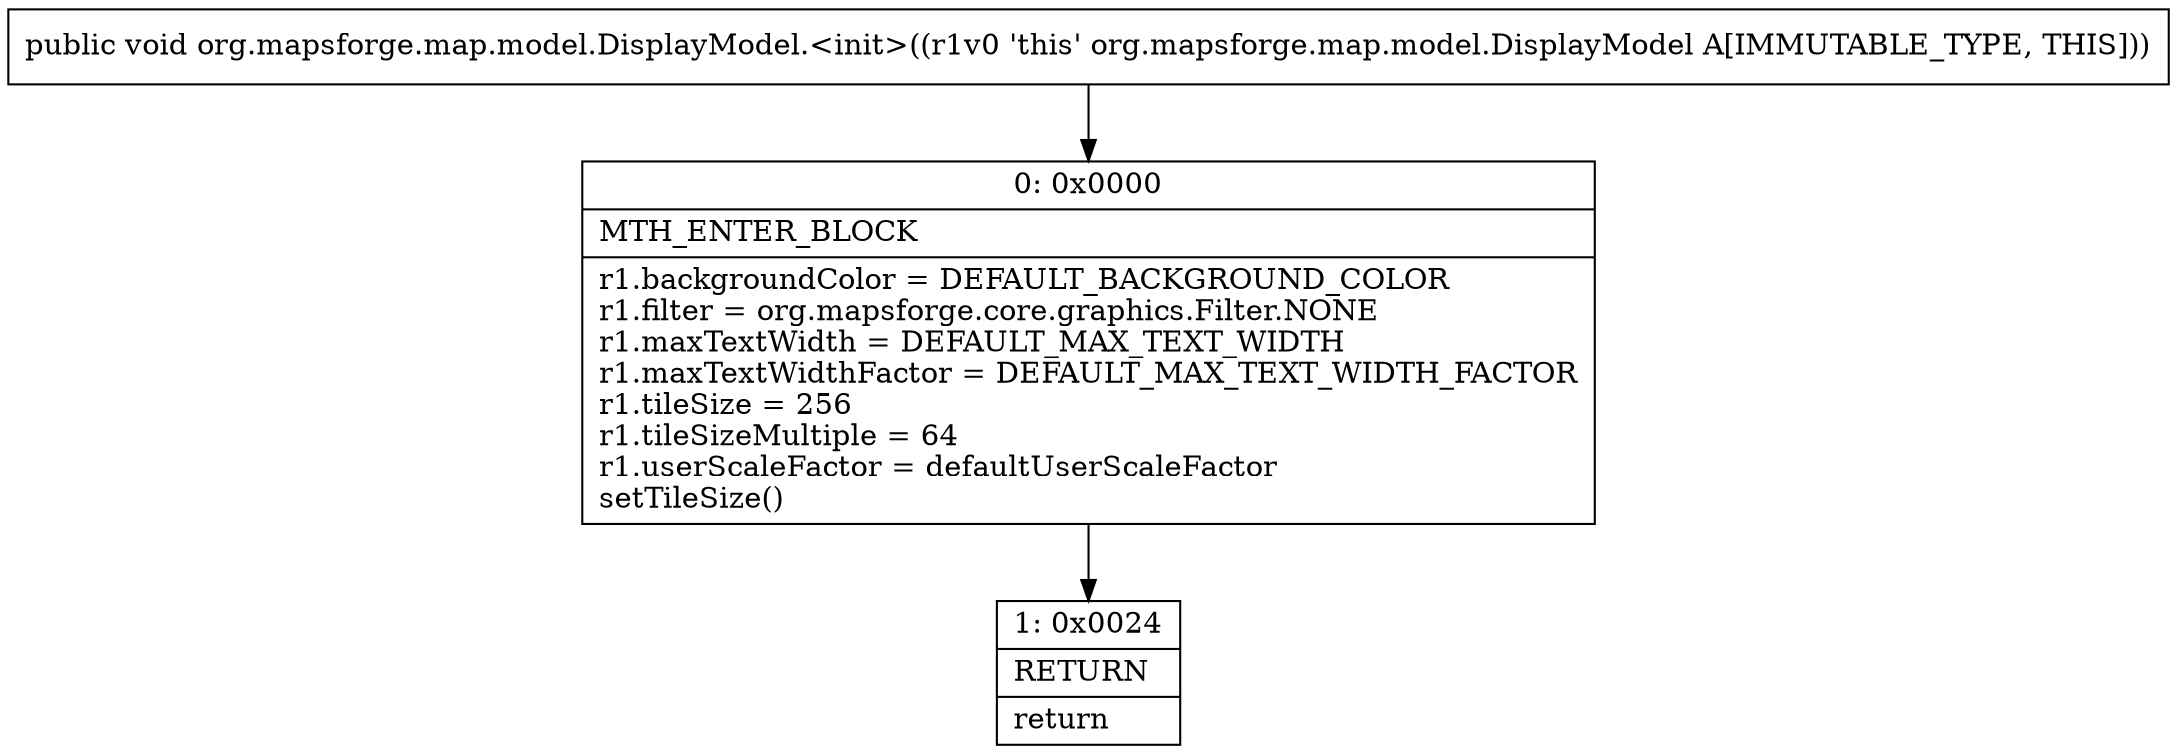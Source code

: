 digraph "CFG fororg.mapsforge.map.model.DisplayModel.\<init\>()V" {
Node_0 [shape=record,label="{0\:\ 0x0000|MTH_ENTER_BLOCK\l|r1.backgroundColor = DEFAULT_BACKGROUND_COLOR\lr1.filter = org.mapsforge.core.graphics.Filter.NONE\lr1.maxTextWidth = DEFAULT_MAX_TEXT_WIDTH\lr1.maxTextWidthFactor = DEFAULT_MAX_TEXT_WIDTH_FACTOR\lr1.tileSize = 256\lr1.tileSizeMultiple = 64\lr1.userScaleFactor = defaultUserScaleFactor\lsetTileSize()\l}"];
Node_1 [shape=record,label="{1\:\ 0x0024|RETURN\l|return\l}"];
MethodNode[shape=record,label="{public void org.mapsforge.map.model.DisplayModel.\<init\>((r1v0 'this' org.mapsforge.map.model.DisplayModel A[IMMUTABLE_TYPE, THIS])) }"];
MethodNode -> Node_0;
Node_0 -> Node_1;
}


